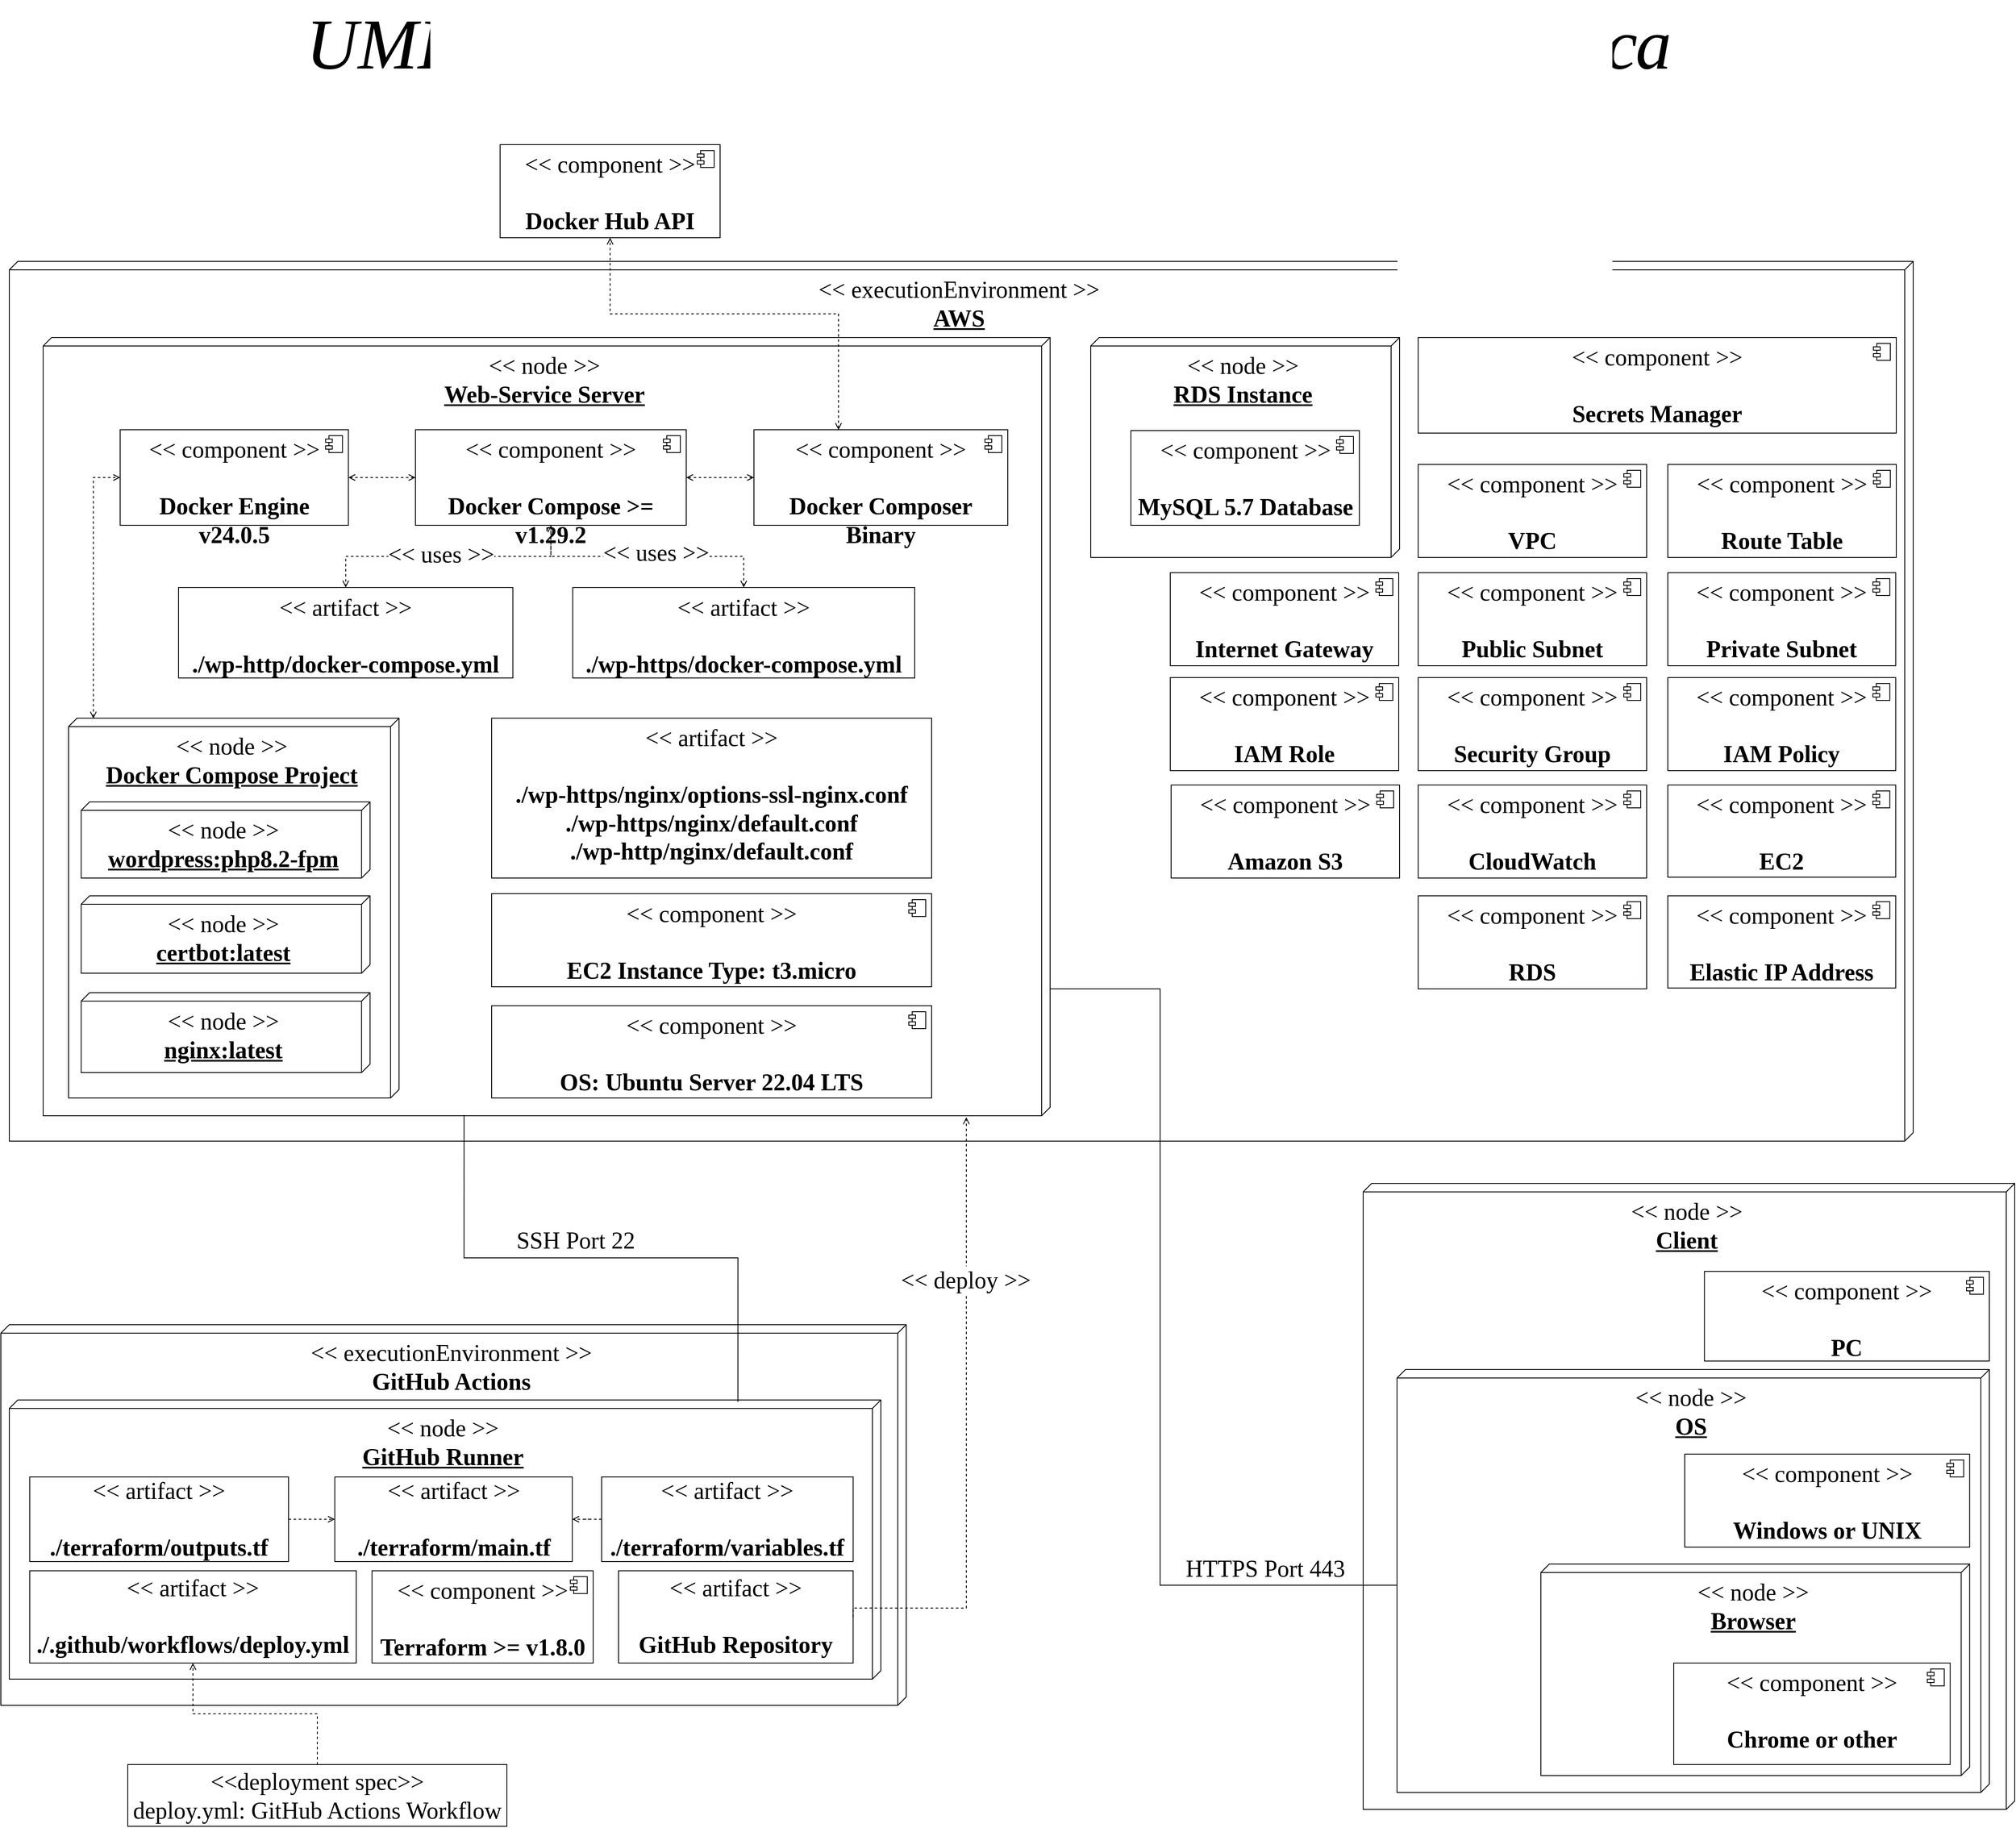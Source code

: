 <mxfile version="24.4.8" type="device">
  <diagram name="Страница — 1" id="VIXsuSBS1pq1h5ZDgpOF">
    <mxGraphModel dx="5908" dy="2408" grid="1" gridSize="10" guides="1" tooltips="1" connect="1" arrows="1" fold="1" page="1" pageScale="1" pageWidth="3300" pageHeight="2339" math="0" shadow="0">
      <root>
        <mxCell id="0" />
        <mxCell id="1" parent="0" />
        <mxCell id="cu2WuebdA3qUPu9hs7ft-30" value="&amp;lt;&amp;lt; executionEnvironment &amp;gt;&amp;gt;&lt;div style=&quot;font-size: 28px;&quot;&gt;&lt;b style=&quot;font-size: 28px;&quot;&gt;GitHub Actions&lt;/b&gt;&lt;/div&gt;" style="verticalAlign=top;align=center;shape=cube;size=10;direction=south;fontStyle=0;html=1;boundedLbl=1;spacingLeft=5;whiteSpace=wrap;fontFamily=GOST type B;fontSize=28;" parent="1" vertex="1">
          <mxGeometry x="483" y="1645" width="1070" height="450" as="geometry" />
        </mxCell>
        <mxCell id="cu2WuebdA3qUPu9hs7ft-31" value="&amp;lt;&amp;lt; node &amp;gt;&amp;gt;&lt;div style=&quot;font-size: 28px;&quot;&gt;&lt;b style=&quot;font-size: 28px;&quot;&gt;&lt;u style=&quot;font-size: 28px;&quot;&gt;GitHub Runner&lt;/u&gt;&lt;/b&gt;&lt;/div&gt;" style="verticalAlign=top;align=center;shape=cube;size=10;direction=south;html=1;boundedLbl=1;spacingLeft=5;whiteSpace=wrap;fontFamily=GOST type B;fontSize=28;" parent="cu2WuebdA3qUPu9hs7ft-30" vertex="1">
          <mxGeometry width="1030" height="330" relative="1" as="geometry">
            <mxPoint x="10" y="89" as="offset" />
          </mxGeometry>
        </mxCell>
        <mxCell id="cu2WuebdA3qUPu9hs7ft-32" value="&amp;lt;&amp;lt; artifact &amp;gt;&amp;gt;&lt;br style=&quot;font-size: 28px;&quot;&gt;&lt;br style=&quot;font-size: 28px;&quot;&gt;&lt;b style=&quot;font-size: 28px;&quot;&gt;./terraform/main.tf&lt;/b&gt;" style="html=1;align=center;verticalAlign=middle;dashed=0;whiteSpace=wrap;fontFamily=GOST type B;fontSize=28;" parent="cu2WuebdA3qUPu9hs7ft-30" vertex="1">
          <mxGeometry x="394.69" y="180" width="280.62" height="100" as="geometry" />
        </mxCell>
        <mxCell id="cu2WuebdA3qUPu9hs7ft-35" value="&amp;lt;&amp;lt; artifact &amp;gt;&amp;gt;&lt;br style=&quot;font-size: 28px;&quot;&gt;&lt;br style=&quot;font-size: 28px;&quot;&gt;&lt;b style=&quot;font-size: 28px;&quot;&gt;./terraform/outputs.tf&lt;/b&gt;" style="html=1;align=center;verticalAlign=middle;dashed=0;whiteSpace=wrap;fontFamily=GOST type B;fontSize=28;" parent="cu2WuebdA3qUPu9hs7ft-30" vertex="1">
          <mxGeometry x="34.15" y="180" width="305.85" height="100" as="geometry" />
        </mxCell>
        <mxCell id="cu2WuebdA3qUPu9hs7ft-36" value="&amp;lt;&amp;lt; artifact &amp;gt;&amp;gt;&lt;br style=&quot;font-size: 28px;&quot;&gt;&lt;br style=&quot;font-size: 28px;&quot;&gt;&lt;b style=&quot;font-size: 28px;&quot;&gt;./terraform/variables.tf&lt;/b&gt;" style="html=1;align=center;verticalAlign=middle;dashed=0;whiteSpace=wrap;fontFamily=GOST type B;fontSize=28;" parent="cu2WuebdA3qUPu9hs7ft-30" vertex="1">
          <mxGeometry x="710" y="180" width="297.23" height="100" as="geometry" />
        </mxCell>
        <mxCell id="cu2WuebdA3qUPu9hs7ft-37" value="&amp;lt;&amp;lt; artifact &amp;gt;&amp;gt;&lt;br style=&quot;font-size: 28px;&quot;&gt;&lt;br style=&quot;font-size: 28px;&quot;&gt;&lt;b style=&quot;font-size: 28px;&quot;&gt;./.github/workflows/deploy.yml&lt;/b&gt;" style="html=1;align=center;verticalAlign=middle;dashed=0;whiteSpace=wrap;fontFamily=GOST type B;fontSize=28;" parent="cu2WuebdA3qUPu9hs7ft-30" vertex="1">
          <mxGeometry x="34.15" y="290.9" width="385.85" height="109.1" as="geometry" />
        </mxCell>
        <mxCell id="cu2WuebdA3qUPu9hs7ft-38" style="edgeStyle=orthogonalEdgeStyle;rounded=0;orthogonalLoop=1;jettySize=auto;html=1;exitX=0;exitY=0.5;exitDx=0;exitDy=0;endArrow=open;endFill=0;dashed=1;fontFamily=GOST type B;fontSize=28;" parent="cu2WuebdA3qUPu9hs7ft-30" source="cu2WuebdA3qUPu9hs7ft-36" target="cu2WuebdA3qUPu9hs7ft-32" edge="1">
          <mxGeometry relative="1" as="geometry">
            <mxPoint x="497.907" y="461.286" as="sourcePoint" />
            <mxPoint x="497.907" y="323.247" as="targetPoint" />
          </mxGeometry>
        </mxCell>
        <mxCell id="cu2WuebdA3qUPu9hs7ft-39" style="edgeStyle=orthogonalEdgeStyle;rounded=0;orthogonalLoop=1;jettySize=auto;html=1;exitX=1;exitY=0.5;exitDx=0;exitDy=0;endArrow=open;endFill=0;dashed=1;entryX=0;entryY=0.5;entryDx=0;entryDy=0;fontFamily=GOST type B;fontSize=28;" parent="cu2WuebdA3qUPu9hs7ft-30" source="cu2WuebdA3qUPu9hs7ft-35" target="cu2WuebdA3qUPu9hs7ft-32" edge="1">
          <mxGeometry relative="1" as="geometry">
            <mxPoint x="726.173" y="214.349" as="sourcePoint" />
            <mxPoint x="676.24" y="214.349" as="targetPoint" />
          </mxGeometry>
        </mxCell>
        <mxCell id="cu2WuebdA3qUPu9hs7ft-50" value="&amp;lt;&amp;lt; artifact &amp;gt;&amp;gt;&lt;br style=&quot;font-size: 28px;&quot;&gt;&lt;br style=&quot;font-size: 28px;&quot;&gt;&lt;b style=&quot;font-size: 28px;&quot;&gt;GitHub Repository&lt;/b&gt;" style="html=1;align=center;verticalAlign=middle;dashed=0;whiteSpace=wrap;fontFamily=GOST type B;fontSize=28;" parent="cu2WuebdA3qUPu9hs7ft-30" vertex="1">
          <mxGeometry x="730" y="290.9" width="277.22" height="109.1" as="geometry" />
        </mxCell>
        <mxCell id="cu2WuebdA3qUPu9hs7ft-108" value="&amp;lt;&amp;lt; component &amp;gt;&amp;gt;&lt;div&gt;&lt;br&gt;&lt;div style=&quot;font-size: 28px;&quot;&gt;&lt;b style=&quot;font-size: 28px;&quot;&gt;Terraform &amp;gt;= v1.8.0&lt;/b&gt;&lt;/div&gt;&lt;/div&gt;" style="html=1;dropTarget=0;whiteSpace=wrap;fontFamily=GOST type B;fontSize=28;verticalAlign=top;" parent="cu2WuebdA3qUPu9hs7ft-30" vertex="1">
          <mxGeometry x="438.68" y="290.9" width="261.32" height="109.1" as="geometry" />
        </mxCell>
        <mxCell id="cu2WuebdA3qUPu9hs7ft-109" value="" style="shape=module;jettyWidth=8;jettyHeight=4;fontFamily=GOST type B;fontSize=28;verticalAlign=top;" parent="cu2WuebdA3qUPu9hs7ft-108" vertex="1">
          <mxGeometry x="1" width="20" height="20" relative="1" as="geometry">
            <mxPoint x="-27" y="7" as="offset" />
          </mxGeometry>
        </mxCell>
        <mxCell id="cu2WuebdA3qUPu9hs7ft-34" value="&amp;lt;&amp;lt;deployment spec&amp;gt;&amp;gt;&lt;br style=&quot;font-size: 28px;&quot;&gt;deploy.yml: GitHub Actions Workflow" style="html=1;align=center;verticalAlign=middle;dashed=0;whiteSpace=wrap;fontFamily=GOST type B;fontSize=28;" parent="1" vertex="1">
          <mxGeometry x="633" y="2165" width="448" height="73" as="geometry" />
        </mxCell>
        <mxCell id="cu2WuebdA3qUPu9hs7ft-33" style="edgeStyle=orthogonalEdgeStyle;rounded=0;orthogonalLoop=1;jettySize=auto;html=1;exitX=0.5;exitY=0;exitDx=0;exitDy=0;endArrow=open;endFill=0;dashed=1;fontSize=28;fontFamily=GOST type B;" parent="1" source="cu2WuebdA3qUPu9hs7ft-34" target="cu2WuebdA3qUPu9hs7ft-37" edge="1">
          <mxGeometry relative="1" as="geometry" />
        </mxCell>
        <mxCell id="cu2WuebdA3qUPu9hs7ft-111" value="&lt;font style=&quot;font-size: 28px;&quot;&gt;SSH Port 22&lt;/font&gt;" style="edgeLabel;html=1;align=center;verticalAlign=middle;resizable=0;points=[];fontSize=28;fontFamily=GOST type B;" parent="1" vertex="1" connectable="0">
          <mxGeometry x="1158.851" y="1540.0" as="geometry">
            <mxPoint x="3" y="5" as="offset" />
          </mxGeometry>
        </mxCell>
        <mxCell id="cu2WuebdA3qUPu9hs7ft-135" value="&amp;lt;&amp;lt; node &amp;gt;&amp;gt;&lt;div style=&quot;font-size: 28px;&quot;&gt;&lt;b style=&quot;font-size: 28px;&quot;&gt;&lt;u style=&quot;font-size: 28px;&quot;&gt;Client&lt;/u&gt;&lt;/b&gt;&lt;/div&gt;" style="verticalAlign=top;align=center;shape=cube;size=10;direction=south;html=1;boundedLbl=1;spacingLeft=5;whiteSpace=wrap;fontFamily=GOST type B;fontSize=28;" parent="1" vertex="1">
          <mxGeometry x="2093" y="1478" width="770" height="740" as="geometry" />
        </mxCell>
        <mxCell id="cu2WuebdA3qUPu9hs7ft-136" value="&amp;lt;&amp;lt; component &amp;gt;&amp;gt;&lt;div style=&quot;font-size: 28px;&quot;&gt;&lt;b style=&quot;font-size: 28px;&quot;&gt;&lt;br&gt;PC&lt;/b&gt;&lt;/div&gt;" style="html=1;dropTarget=0;whiteSpace=wrap;fontFamily=GOST type B;fontSize=28;verticalAlign=top;" parent="1" vertex="1">
          <mxGeometry x="2496.28" y="1582" width="336.72" height="106" as="geometry" />
        </mxCell>
        <mxCell id="cu2WuebdA3qUPu9hs7ft-137" value="" style="shape=module;jettyWidth=8;jettyHeight=4;fontFamily=GOST type B;fontSize=28;verticalAlign=top;" parent="cu2WuebdA3qUPu9hs7ft-136" vertex="1">
          <mxGeometry x="1" width="20" height="20" relative="1" as="geometry">
            <mxPoint x="-27" y="7" as="offset" />
          </mxGeometry>
        </mxCell>
        <mxCell id="cu2WuebdA3qUPu9hs7ft-138" value="&amp;lt;&amp;lt; node &amp;gt;&amp;gt;&lt;div style=&quot;font-size: 28px;&quot;&gt;&lt;b style=&quot;font-size: 28px;&quot;&gt;&lt;u style=&quot;font-size: 28px;&quot;&gt;OS&lt;/u&gt;&lt;/b&gt;&lt;/div&gt;" style="verticalAlign=top;align=center;shape=cube;size=10;direction=south;html=1;boundedLbl=1;spacingLeft=5;whiteSpace=wrap;fontFamily=GOST type B;fontSize=28;" parent="1" vertex="1">
          <mxGeometry x="2133" y="1698" width="700" height="500" as="geometry" />
        </mxCell>
        <mxCell id="cu2WuebdA3qUPu9hs7ft-139" value="&amp;lt;&amp;lt; component &amp;gt;&amp;gt;&lt;div&gt;&lt;br&gt;&lt;div style=&quot;font-size: 28px;&quot;&gt;&lt;b style=&quot;font-size: 28px;&quot;&gt;Windows or UNIX&lt;/b&gt;&lt;/div&gt;&lt;/div&gt;" style="html=1;dropTarget=0;whiteSpace=wrap;fontFamily=GOST type B;fontSize=28;verticalAlign=top;" parent="1" vertex="1">
          <mxGeometry x="2473" y="1798" width="336.72" height="110" as="geometry" />
        </mxCell>
        <mxCell id="cu2WuebdA3qUPu9hs7ft-140" value="" style="shape=module;jettyWidth=8;jettyHeight=4;fontFamily=GOST type B;fontSize=28;verticalAlign=top;" parent="cu2WuebdA3qUPu9hs7ft-139" vertex="1">
          <mxGeometry x="1" width="20" height="20" relative="1" as="geometry">
            <mxPoint x="-27" y="7" as="offset" />
          </mxGeometry>
        </mxCell>
        <mxCell id="cu2WuebdA3qUPu9hs7ft-141" value="&amp;lt;&amp;lt; node &amp;gt;&amp;gt;&lt;div style=&quot;font-size: 28px;&quot;&gt;&lt;b style=&quot;font-size: 28px;&quot;&gt;&lt;u style=&quot;font-size: 28px;&quot;&gt;Browser&lt;/u&gt;&lt;/b&gt;&lt;/div&gt;" style="verticalAlign=top;align=center;shape=cube;size=10;direction=south;html=1;boundedLbl=1;spacingLeft=5;whiteSpace=wrap;fontFamily=GOST type B;fontSize=28;" parent="1" vertex="1">
          <mxGeometry x="2303" y="1928" width="506.72" height="250" as="geometry" />
        </mxCell>
        <mxCell id="cu2WuebdA3qUPu9hs7ft-142" value="&amp;lt;&amp;lt; component &amp;gt;&amp;gt;&lt;div style=&quot;font-size: 28px;&quot;&gt;&lt;br&gt;&lt;/div&gt;&lt;div style=&quot;font-size: 28px;&quot;&gt;&lt;b&gt;Chrome or other&lt;/b&gt;&lt;/div&gt;" style="html=1;dropTarget=0;whiteSpace=wrap;fontFamily=GOST type B;fontSize=28;verticalAlign=top;" parent="1" vertex="1">
          <mxGeometry x="2460" y="2045" width="326.72" height="120" as="geometry" />
        </mxCell>
        <mxCell id="cu2WuebdA3qUPu9hs7ft-143" value="" style="shape=module;jettyWidth=8;jettyHeight=4;fontFamily=GOST type B;fontSize=28;verticalAlign=top;" parent="cu2WuebdA3qUPu9hs7ft-142" vertex="1">
          <mxGeometry x="1" width="20" height="20" relative="1" as="geometry">
            <mxPoint x="-27" y="7" as="offset" />
          </mxGeometry>
        </mxCell>
        <mxCell id="cu2WuebdA3qUPu9hs7ft-145" value="&lt;font style=&quot;font-size: 28px;&quot;&gt;HTTPS Port 443&lt;/font&gt;" style="edgeLabel;html=1;align=center;verticalAlign=middle;resizable=0;points=[];fontSize=28;fontFamily=GOST type B;" parent="1" vertex="1" connectable="0">
          <mxGeometry x="1993.001" y="1937.0" as="geometry">
            <mxPoint x="-16" y="-4" as="offset" />
          </mxGeometry>
        </mxCell>
        <mxCell id="cu2WuebdA3qUPu9hs7ft-184" value="&lt;font style=&quot;font-size: 85px;&quot;&gt;&lt;i style=&quot;font-size: 85px;&quot;&gt;&lt;span style=&quot;font-size: 85px;&quot;&gt;UML диаграмма развертывания веб-сервиса&lt;/span&gt;&lt;/i&gt;&lt;/font&gt;" style="edgeLabel;html=1;align=center;verticalAlign=middle;resizable=0;points=[];fontSize=85;fontFamily=GOST type B;fontStyle=0" parent="1" vertex="1" connectable="0">
          <mxGeometry x="1650.001" y="130.0" as="geometry" />
        </mxCell>
        <mxCell id="bVE5dfZladMgN1b7Eggr-86" value="&amp;lt;&amp;lt; executionEnvironment &amp;gt;&amp;gt;&lt;div style=&quot;font-size: 28px;&quot;&gt;&lt;b style=&quot;font-size: 28px;&quot;&gt;&lt;u style=&quot;font-size: 28px;&quot;&gt;AWS&lt;/u&gt;&lt;/b&gt;&lt;/div&gt;" style="verticalAlign=top;align=center;shape=cube;size=10;direction=south;html=1;boundedLbl=1;spacingLeft=5;whiteSpace=wrap;fontFamily=GOST type B;fontSize=28;" parent="1" vertex="1">
          <mxGeometry x="493" y="388" width="2250" height="1040" as="geometry" />
        </mxCell>
        <mxCell id="bVE5dfZladMgN1b7Eggr-87" value="&amp;lt;&amp;lt; node &amp;gt;&amp;gt;&lt;div style=&quot;font-size: 28px;&quot;&gt;&lt;b style=&quot;font-size: 28px;&quot;&gt;&lt;u style=&quot;font-size: 28px;&quot;&gt;Web-Service Server&lt;/u&gt;&lt;/b&gt;&lt;/div&gt;" style="verticalAlign=top;align=center;shape=cube;size=10;direction=south;html=1;boundedLbl=1;spacingLeft=5;whiteSpace=wrap;fontFamily=GOST type B;fontSize=28;" parent="1" vertex="1">
          <mxGeometry x="533" y="478" width="1190" height="920" as="geometry" />
        </mxCell>
        <mxCell id="bVE5dfZladMgN1b7Eggr-88" value="&amp;lt;&amp;lt; component &amp;gt;&amp;gt;&lt;div&gt;&lt;br&gt;&lt;div style=&quot;&quot;&gt;&lt;b style=&quot;font-size: 28px;&quot;&gt;Docker Engine v&lt;/b&gt;&lt;span style=&quot;background-color: initial;&quot;&gt;&lt;b&gt;24.0.5&lt;/b&gt;&lt;/span&gt;&lt;/div&gt;&lt;/div&gt;" style="html=1;dropTarget=0;whiteSpace=wrap;fontFamily=GOST type B;fontSize=28;verticalAlign=top;" parent="1" vertex="1">
          <mxGeometry x="624" y="587" width="269.72" height="113" as="geometry" />
        </mxCell>
        <mxCell id="bVE5dfZladMgN1b7Eggr-89" value="" style="shape=module;jettyWidth=8;jettyHeight=4;fontFamily=GOST type B;fontSize=28;verticalAlign=top;" parent="bVE5dfZladMgN1b7Eggr-88" vertex="1">
          <mxGeometry x="1" width="20" height="20" relative="1" as="geometry">
            <mxPoint x="-27" y="7" as="offset" />
          </mxGeometry>
        </mxCell>
        <mxCell id="bVE5dfZladMgN1b7Eggr-90" value="&amp;lt;&amp;lt; component &amp;gt;&amp;gt;&lt;div&gt;&lt;br&gt;&lt;div style=&quot;&quot;&gt;&lt;b style=&quot;font-size: 28px;&quot;&gt;Docker Compose &amp;gt;= v&lt;/b&gt;&lt;span style=&quot;background-color: initial;&quot;&gt;&lt;b&gt;1.29.2&lt;/b&gt;&lt;/span&gt;&lt;/div&gt;&lt;/div&gt;" style="html=1;dropTarget=0;whiteSpace=wrap;fontFamily=GOST type B;fontSize=28;verticalAlign=top;" parent="1" vertex="1">
          <mxGeometry x="973" y="587" width="320" height="113" as="geometry" />
        </mxCell>
        <mxCell id="bVE5dfZladMgN1b7Eggr-91" value="" style="shape=module;jettyWidth=8;jettyHeight=4;fontFamily=GOST type B;fontSize=28;verticalAlign=top;" parent="bVE5dfZladMgN1b7Eggr-90" vertex="1">
          <mxGeometry x="1" width="20" height="20" relative="1" as="geometry">
            <mxPoint x="-27" y="7" as="offset" />
          </mxGeometry>
        </mxCell>
        <mxCell id="bVE5dfZladMgN1b7Eggr-92" value="&amp;lt;&amp;lt; component &amp;gt;&amp;gt;&lt;div&gt;&lt;br&gt;&lt;div style=&quot;font-size: 28px;&quot;&gt;&lt;b style=&quot;font-size: 28px;&quot;&gt;Docker Composer Binary&lt;/b&gt;&lt;/div&gt;&lt;/div&gt;" style="html=1;dropTarget=0;whiteSpace=wrap;fontFamily=GOST type B;fontSize=28;verticalAlign=top;" parent="1" vertex="1">
          <mxGeometry x="1373" y="587" width="300" height="113" as="geometry" />
        </mxCell>
        <mxCell id="bVE5dfZladMgN1b7Eggr-93" value="" style="shape=module;jettyWidth=8;jettyHeight=4;fontFamily=GOST type B;fontSize=28;verticalAlign=top;" parent="bVE5dfZladMgN1b7Eggr-92" vertex="1">
          <mxGeometry x="1" width="20" height="20" relative="1" as="geometry">
            <mxPoint x="-27" y="7" as="offset" />
          </mxGeometry>
        </mxCell>
        <mxCell id="bVE5dfZladMgN1b7Eggr-94" value="&amp;lt;&amp;lt; artifact &amp;gt;&amp;gt;&lt;br style=&quot;font-size: 28px;&quot;&gt;&lt;br style=&quot;font-size: 28px;&quot;&gt;&lt;b style=&quot;font-size: 28px;&quot;&gt;./wp-https/docker-compose.yml&lt;/b&gt;" style="html=1;align=center;verticalAlign=top;dashed=0;whiteSpace=wrap;fontFamily=GOST type B;fontSize=28;" parent="1" vertex="1">
          <mxGeometry x="1158.85" y="773.5" width="404.15" height="107" as="geometry" />
        </mxCell>
        <mxCell id="bVE5dfZladMgN1b7Eggr-95" value="&amp;lt;&amp;lt; artifact &amp;gt;&amp;gt;&lt;br style=&quot;font-size: 28px;&quot;&gt;&lt;br style=&quot;font-size: 28px;&quot;&gt;&lt;b style=&quot;font-size: 28px;&quot;&gt;./wp-http/docker-compose.yml&lt;/b&gt;" style="html=1;align=center;verticalAlign=top;dashed=0;whiteSpace=wrap;fontFamily=GOST type B;fontSize=28;" parent="1" vertex="1">
          <mxGeometry x="693" y="773.5" width="395.13" height="107" as="geometry" />
        </mxCell>
        <mxCell id="bVE5dfZladMgN1b7Eggr-96" style="edgeStyle=orthogonalEdgeStyle;rounded=0;orthogonalLoop=1;jettySize=auto;html=1;exitX=0.5;exitY=1;exitDx=0;exitDy=0;endArrow=open;endFill=0;dashed=1;entryX=0.5;entryY=0;entryDx=0;entryDy=0;fontSize=28;fontFamily=GOST type B;" parent="1" source="bVE5dfZladMgN1b7Eggr-90" target="bVE5dfZladMgN1b7Eggr-95" edge="1">
          <mxGeometry relative="1" as="geometry">
            <mxPoint x="369.233" y="1439" as="sourcePoint" />
            <mxPoint x="705.833" y="819" as="targetPoint" />
          </mxGeometry>
        </mxCell>
        <mxCell id="bVE5dfZladMgN1b7Eggr-97" style="edgeStyle=orthogonalEdgeStyle;rounded=0;orthogonalLoop=1;jettySize=auto;html=1;exitX=0.5;exitY=1;exitDx=0;exitDy=0;endArrow=open;endFill=0;dashed=1;entryX=0.5;entryY=0;entryDx=0;entryDy=0;fontSize=28;fontFamily=GOST type B;startArrow=open;startFill=0;" parent="1" source="bVE5dfZladMgN1b7Eggr-90" target="bVE5dfZladMgN1b7Eggr-94" edge="1">
          <mxGeometry relative="1" as="geometry">
            <mxPoint x="1036.573" y="729" as="sourcePoint" />
            <mxPoint x="935.659" y="809" as="targetPoint" />
          </mxGeometry>
        </mxCell>
        <mxCell id="bVE5dfZladMgN1b7Eggr-98" value="&lt;font style=&quot;font-size: 28px;&quot;&gt;&amp;lt;&amp;lt; uses &amp;gt;&amp;gt;&lt;/font&gt;" style="edgeLabel;html=1;align=center;verticalAlign=middle;resizable=0;points=[];fontSize=28;fontFamily=GOST type B;" parent="bVE5dfZladMgN1b7Eggr-97" vertex="1" connectable="0">
          <mxGeometry x="-0.294" relative="1" as="geometry">
            <mxPoint x="-200" y="-3" as="offset" />
          </mxGeometry>
        </mxCell>
        <mxCell id="bVE5dfZladMgN1b7Eggr-99" style="edgeStyle=orthogonalEdgeStyle;rounded=0;orthogonalLoop=1;jettySize=auto;html=1;endArrow=open;endFill=0;dashed=1;fontSize=28;fontFamily=GOST type B;startArrow=open;startFill=0;" parent="1" source="bVE5dfZladMgN1b7Eggr-90" target="bVE5dfZladMgN1b7Eggr-88" edge="1">
          <mxGeometry relative="1" as="geometry">
            <mxPoint x="1036.573" y="729" as="sourcePoint" />
            <mxPoint x="935.659" y="809" as="targetPoint" />
          </mxGeometry>
        </mxCell>
        <mxCell id="bVE5dfZladMgN1b7Eggr-100" style="edgeStyle=orthogonalEdgeStyle;rounded=0;orthogonalLoop=1;jettySize=auto;html=1;endArrow=open;endFill=0;dashed=1;exitX=0;exitY=0.5;exitDx=0;exitDy=0;fontSize=28;fontFamily=GOST type B;startArrow=open;startFill=0;" parent="1" source="bVE5dfZladMgN1b7Eggr-92" target="bVE5dfZladMgN1b7Eggr-90" edge="1">
          <mxGeometry relative="1" as="geometry">
            <mxPoint x="1212.361" y="639" as="sourcePoint" />
            <mxPoint x="1212.361" y="407" as="targetPoint" />
          </mxGeometry>
        </mxCell>
        <mxCell id="bVE5dfZladMgN1b7Eggr-101" value="&amp;lt;&amp;lt; node&amp;nbsp;&amp;gt;&amp;gt;&lt;div style=&quot;font-size: 28px;&quot;&gt;&lt;b style=&quot;font-size: 28px;&quot;&gt;&lt;u style=&quot;font-size: 28px;&quot;&gt;Docker Compose Project&lt;/u&gt;&lt;/b&gt;&lt;/div&gt;" style="verticalAlign=top;align=center;shape=cube;size=10;direction=south;html=1;boundedLbl=1;spacingLeft=5;whiteSpace=wrap;fontFamily=GOST type B;fontSize=28;" parent="1" vertex="1">
          <mxGeometry x="563" y="928" width="390.58" height="449" as="geometry" />
        </mxCell>
        <mxCell id="bVE5dfZladMgN1b7Eggr-102" value="&amp;lt;&amp;lt; node &amp;gt;&amp;gt;&lt;div style=&quot;font-size: 28px;&quot;&gt;&lt;b style=&quot;font-size: 28px;&quot;&gt;&lt;u style=&quot;font-size: 28px;&quot;&gt;wordpress:php8.2-fpm&lt;/u&gt;&lt;/b&gt;&lt;/div&gt;" style="verticalAlign=top;align=center;shape=cube;size=10;direction=south;html=1;boundedLbl=1;spacingLeft=5;whiteSpace=wrap;fontFamily=GOST type B;fontSize=28;" parent="1" vertex="1">
          <mxGeometry x="577.9" y="1027" width="341.4" height="90" as="geometry" />
        </mxCell>
        <mxCell id="bVE5dfZladMgN1b7Eggr-103" value="&amp;lt;&amp;lt; node&amp;nbsp;&amp;gt;&amp;gt;&lt;div style=&quot;font-size: 28px;&quot;&gt;&lt;b style=&quot;font-size: 28px;&quot;&gt;&lt;u style=&quot;font-size: 28px;&quot;&gt;certbot:latest&lt;/u&gt;&lt;/b&gt;&lt;/div&gt;" style="verticalAlign=top;align=center;shape=cube;size=10;direction=south;html=1;boundedLbl=1;spacingLeft=5;whiteSpace=wrap;fontFamily=GOST type B;fontSize=28;" parent="1" vertex="1">
          <mxGeometry x="577.9" y="1138" width="341.4" height="91.5" as="geometry" />
        </mxCell>
        <mxCell id="bVE5dfZladMgN1b7Eggr-104" value="&amp;lt;&amp;lt; node&amp;nbsp;&amp;gt;&amp;gt;&lt;div style=&quot;font-size: 28px;&quot;&gt;&lt;b style=&quot;font-size: 28px;&quot;&gt;&lt;u style=&quot;font-size: 28px;&quot;&gt;nginx:latest&lt;/u&gt;&lt;/b&gt;&lt;/div&gt;" style="verticalAlign=top;align=center;shape=cube;size=10;direction=south;html=1;boundedLbl=1;spacingLeft=5;whiteSpace=wrap;fontFamily=GOST type B;fontSize=28;" parent="1" vertex="1">
          <mxGeometry x="577.9" y="1252.5" width="341.4" height="94.5" as="geometry" />
        </mxCell>
        <mxCell id="bVE5dfZladMgN1b7Eggr-105" style="edgeStyle=orthogonalEdgeStyle;rounded=0;orthogonalLoop=1;jettySize=auto;html=1;endArrow=open;endFill=0;dashed=1;exitX=0.001;exitY=0.925;exitDx=0;exitDy=0;exitPerimeter=0;fontSize=28;fontFamily=GOST type B;entryX=0;entryY=0.5;entryDx=0;entryDy=0;startArrow=open;startFill=0;" parent="1" source="bVE5dfZladMgN1b7Eggr-101" target="bVE5dfZladMgN1b7Eggr-88" edge="1">
          <mxGeometry relative="1" as="geometry">
            <mxPoint x="824.978" y="899" as="sourcePoint" />
            <mxPoint x="783" y="678" as="targetPoint" />
            <Array as="points" />
          </mxGeometry>
        </mxCell>
        <mxCell id="bVE5dfZladMgN1b7Eggr-106" value="&amp;lt;&amp;lt; component &amp;gt;&amp;gt;&lt;br style=&quot;font-size: 28px;&quot;&gt;&lt;br style=&quot;font-size: 28px;&quot;&gt;&lt;div style=&quot;font-size: 28px;&quot;&gt;&lt;b style=&quot;font-size: 28px;&quot;&gt;EC2 Instance Type: t3.micro&lt;/b&gt;&lt;/div&gt;" style="html=1;dropTarget=0;whiteSpace=wrap;fontFamily=GOST type B;fontSize=28;verticalAlign=top;" parent="1" vertex="1">
          <mxGeometry x="1063" y="1135.5" width="520" height="110" as="geometry" />
        </mxCell>
        <mxCell id="bVE5dfZladMgN1b7Eggr-107" value="" style="shape=module;jettyWidth=8;jettyHeight=4;fontFamily=GOST type B;fontSize=28;verticalAlign=top;" parent="bVE5dfZladMgN1b7Eggr-106" vertex="1">
          <mxGeometry x="1" width="20" height="20" relative="1" as="geometry">
            <mxPoint x="-27" y="7" as="offset" />
          </mxGeometry>
        </mxCell>
        <mxCell id="bVE5dfZladMgN1b7Eggr-108" value="&amp;lt;&amp;lt; component &amp;gt;&amp;gt;&lt;br style=&quot;font-size: 28px;&quot;&gt;&lt;br style=&quot;font-size: 28px;&quot;&gt;&lt;div style=&quot;font-size: 28px;&quot;&gt;&lt;b style=&quot;font-size: 28px;&quot;&gt;OS: Ubuntu Server 22.04 LTS&lt;/b&gt;&lt;/div&gt;" style="html=1;dropTarget=0;whiteSpace=wrap;fontFamily=GOST type B;fontSize=28;verticalAlign=top;" parent="1" vertex="1">
          <mxGeometry x="1063" y="1268" width="520" height="109" as="geometry" />
        </mxCell>
        <mxCell id="bVE5dfZladMgN1b7Eggr-109" value="" style="shape=module;jettyWidth=8;jettyHeight=4;fontFamily=GOST type B;fontSize=28;verticalAlign=top;" parent="bVE5dfZladMgN1b7Eggr-108" vertex="1">
          <mxGeometry x="1" width="20" height="20" relative="1" as="geometry">
            <mxPoint x="-27" y="7" as="offset" />
          </mxGeometry>
        </mxCell>
        <mxCell id="bVE5dfZladMgN1b7Eggr-110" value="&lt;font style=&quot;font-size: 28px;&quot;&gt;&amp;lt;&amp;lt; uses &amp;gt;&amp;gt;&lt;/font&gt;" style="edgeLabel;html=1;align=center;verticalAlign=middle;resizable=0;points=[];fontSize=28;fontFamily=GOST type B;" parent="1" vertex="1" connectable="0">
          <mxGeometry x="1256.499" y="731.48" as="geometry" />
        </mxCell>
        <mxCell id="bVE5dfZladMgN1b7Eggr-112" value="&amp;lt;&amp;lt; node &amp;gt;&amp;gt;&lt;div style=&quot;font-size: 28px;&quot;&gt;&lt;b style=&quot;font-size: 28px;&quot;&gt;&lt;u style=&quot;font-size: 28px;&quot;&gt;RDS Instance&lt;/u&gt;&lt;/b&gt;&lt;/div&gt;" style="verticalAlign=top;align=center;shape=cube;size=10;direction=south;html=1;boundedLbl=1;spacingLeft=5;whiteSpace=wrap;fontFamily=GOST type B;fontSize=28;" parent="1" vertex="1">
          <mxGeometry x="1771" y="478" width="365" height="260" as="geometry" />
        </mxCell>
        <mxCell id="bVE5dfZladMgN1b7Eggr-113" value="&amp;lt;&amp;lt; component &amp;gt;&amp;gt;&lt;div&gt;&lt;br&gt;&lt;div style=&quot;font-size: 28px;&quot;&gt;&lt;b style=&quot;font-size: 28px;&quot;&gt;Docker Hub API&lt;/b&gt;&lt;/div&gt;&lt;/div&gt;" style="html=1;dropTarget=0;whiteSpace=wrap;fontFamily=GOST type B;fontSize=28;verticalAlign=top;" parent="1" vertex="1">
          <mxGeometry x="1073.0" y="250" width="260" height="110" as="geometry" />
        </mxCell>
        <mxCell id="bVE5dfZladMgN1b7Eggr-114" value="" style="shape=module;jettyWidth=8;jettyHeight=4;fontFamily=GOST type B;fontSize=28;verticalAlign=top;" parent="bVE5dfZladMgN1b7Eggr-113" vertex="1">
          <mxGeometry x="1" width="20" height="20" relative="1" as="geometry">
            <mxPoint x="-27" y="7" as="offset" />
          </mxGeometry>
        </mxCell>
        <mxCell id="bVE5dfZladMgN1b7Eggr-115" style="edgeStyle=orthogonalEdgeStyle;rounded=0;orthogonalLoop=1;jettySize=auto;html=1;endArrow=open;endFill=0;dashed=1;entryX=0.5;entryY=1;entryDx=0;entryDy=0;fontSize=28;fontFamily=GOST type B;exitX=0.333;exitY=0.002;exitDx=0;exitDy=0;exitPerimeter=0;startArrow=open;startFill=0;" parent="1" source="bVE5dfZladMgN1b7Eggr-92" target="bVE5dfZladMgN1b7Eggr-113" edge="1">
          <mxGeometry relative="1" as="geometry">
            <mxPoint x="1473" y="590" as="sourcePoint" />
            <mxPoint x="1184.658" y="696" as="targetPoint" />
            <Array as="points">
              <mxPoint x="1473" y="450" />
              <mxPoint x="1203" y="450" />
            </Array>
          </mxGeometry>
        </mxCell>
        <mxCell id="bVE5dfZladMgN1b7Eggr-116" value="&amp;lt;&amp;lt; component &amp;gt;&amp;gt;&lt;div&gt;&lt;br&gt;&lt;div style=&quot;font-size: 28px;&quot;&gt;&lt;b style=&quot;font-size: 28px;&quot;&gt;MySQL 5.7 Database&lt;/b&gt;&lt;/div&gt;&lt;/div&gt;" style="html=1;dropTarget=0;whiteSpace=wrap;fontFamily=GOST type B;fontSize=28;verticalAlign=top;" parent="1" vertex="1">
          <mxGeometry x="1818.5" y="588" width="270" height="112" as="geometry" />
        </mxCell>
        <mxCell id="bVE5dfZladMgN1b7Eggr-117" value="" style="shape=module;jettyWidth=8;jettyHeight=4;fontFamily=GOST type B;fontSize=28;verticalAlign=top;" parent="bVE5dfZladMgN1b7Eggr-116" vertex="1">
          <mxGeometry x="1" width="20" height="20" relative="1" as="geometry">
            <mxPoint x="-27" y="7" as="offset" />
          </mxGeometry>
        </mxCell>
        <mxCell id="bVE5dfZladMgN1b7Eggr-118" value="&amp;lt;&amp;lt; component &amp;gt;&amp;gt;&lt;div style=&quot;font-size: 28px;&quot;&gt;&lt;b style=&quot;font-size: 28px;&quot;&gt;&lt;br style=&quot;font-size: 28px;&quot;&gt;&lt;/b&gt;&lt;/div&gt;&lt;div style=&quot;font-size: 28px;&quot;&gt;&lt;b style=&quot;font-size: 28px;&quot;&gt;Route Table&lt;/b&gt;&lt;/div&gt;" style="html=1;dropTarget=0;whiteSpace=wrap;fontFamily=GOST type B;fontSize=28;verticalAlign=top;" parent="1" vertex="1">
          <mxGeometry x="2453" y="628" width="270" height="110" as="geometry" />
        </mxCell>
        <mxCell id="bVE5dfZladMgN1b7Eggr-119" value="" style="shape=module;jettyWidth=8;jettyHeight=4;fontFamily=GOST type B;fontSize=28;verticalAlign=top;" parent="bVE5dfZladMgN1b7Eggr-118" vertex="1">
          <mxGeometry x="1" width="20" height="20" relative="1" as="geometry">
            <mxPoint x="-27" y="7" as="offset" />
          </mxGeometry>
        </mxCell>
        <mxCell id="bVE5dfZladMgN1b7Eggr-130" value="&amp;lt;&amp;lt; component &amp;gt;&amp;gt;&lt;div style=&quot;font-size: 28px;&quot;&gt;&lt;b style=&quot;font-size: 28px;&quot;&gt;&lt;br style=&quot;font-size: 28px;&quot;&gt;&lt;/b&gt;&lt;/div&gt;&lt;div style=&quot;font-size: 28px;&quot;&gt;&lt;b style=&quot;font-size: 28px;&quot;&gt;EC2&lt;/b&gt;&lt;/div&gt;" style="html=1;dropTarget=0;whiteSpace=wrap;fontFamily=GOST type B;fontSize=28;verticalAlign=top;" parent="1" vertex="1">
          <mxGeometry x="2453" y="1007" width="269.36" height="109" as="geometry" />
        </mxCell>
        <mxCell id="bVE5dfZladMgN1b7Eggr-131" value="" style="shape=module;jettyWidth=8;jettyHeight=4;fontFamily=GOST type B;fontSize=28;verticalAlign=top;" parent="bVE5dfZladMgN1b7Eggr-130" vertex="1">
          <mxGeometry x="1" width="20" height="20" relative="1" as="geometry">
            <mxPoint x="-27" y="7" as="offset" />
          </mxGeometry>
        </mxCell>
        <mxCell id="bVE5dfZladMgN1b7Eggr-142" value="&amp;lt;&amp;lt; component &amp;gt;&amp;gt;&lt;div&gt;&lt;b style=&quot;background-color: initial;&quot;&gt;&lt;br&gt;&lt;/b&gt;&lt;/div&gt;&lt;div&gt;&lt;b style=&quot;background-color: initial;&quot;&gt;Secrets Manager&lt;/b&gt;&lt;/div&gt;" style="html=1;dropTarget=0;whiteSpace=wrap;fontFamily=GOST type B;fontSize=28;verticalAlign=top;" parent="1" vertex="1">
          <mxGeometry x="2158" y="478" width="565" height="113" as="geometry" />
        </mxCell>
        <mxCell id="bVE5dfZladMgN1b7Eggr-143" value="" style="shape=module;jettyWidth=8;jettyHeight=4;fontFamily=GOST type B;fontSize=28;verticalAlign=top;" parent="bVE5dfZladMgN1b7Eggr-142" vertex="1">
          <mxGeometry x="1" width="20" height="20" relative="1" as="geometry">
            <mxPoint x="-27" y="7" as="offset" />
          </mxGeometry>
        </mxCell>
        <mxCell id="bVE5dfZladMgN1b7Eggr-146" value="&amp;lt;&amp;lt; artifact &amp;gt;&amp;gt;&lt;br style=&quot;font-size: 28px;&quot;&gt;&lt;br style=&quot;font-size: 28px;&quot;&gt;&lt;b style=&quot;font-size: 28px;&quot;&gt;./wp-https/nginx/options-ssl-nginx.conf&lt;/b&gt;&lt;b style=&quot;font-size: 28px;&quot;&gt;&lt;br style=&quot;font-size: 28px;&quot;&gt;&lt;/b&gt;&lt;div style=&quot;font-size: 28px;&quot;&gt;&lt;b style=&quot;font-size: 28px;&quot;&gt;./wp-https/nginx/default.conf&lt;/b&gt;&lt;div style=&quot;font-size: 28px;&quot;&gt;&lt;b style=&quot;font-size: 28px;&quot;&gt;./wp-http/nginx/default.conf&lt;/b&gt;&lt;/div&gt;&lt;/div&gt;" style="html=1;align=center;verticalAlign=top;dashed=0;whiteSpace=wrap;fontFamily=GOST type B;fontSize=28;" parent="1" vertex="1">
          <mxGeometry x="1063" y="928" width="520" height="189" as="geometry" />
        </mxCell>
        <mxCell id="cu2WuebdA3qUPu9hs7ft-144" style="edgeStyle=orthogonalEdgeStyle;rounded=0;orthogonalLoop=1;jettySize=auto;html=1;endArrow=none;endFill=0;exitX=0;exitY=0;exitDx=255;exitDy=700;entryX=0.837;entryY=0;entryDx=0;entryDy=0;entryPerimeter=0;exitPerimeter=0;fontSize=28;fontFamily=GOST type B;" parent="1" source="cu2WuebdA3qUPu9hs7ft-138" target="bVE5dfZladMgN1b7Eggr-87" edge="1">
          <mxGeometry relative="1" as="geometry">
            <mxPoint x="1387" y="1727" as="sourcePoint" />
            <mxPoint x="1559.92" y="1331.16" as="targetPoint" />
            <Array as="points">
              <mxPoint x="1853" y="1953" />
              <mxPoint x="1853" y="1248" />
            </Array>
          </mxGeometry>
        </mxCell>
        <mxCell id="cu2WuebdA3qUPu9hs7ft-110" style="edgeStyle=orthogonalEdgeStyle;rounded=0;orthogonalLoop=1;jettySize=auto;html=1;endArrow=none;endFill=0;exitX=0.007;exitY=0.164;exitDx=0;exitDy=0;entryX=0.999;entryY=0.582;entryDx=0;entryDy=0;entryPerimeter=0;exitPerimeter=0;fontSize=28;fontFamily=GOST type B;" parent="1" source="cu2WuebdA3qUPu9hs7ft-31" target="bVE5dfZladMgN1b7Eggr-87" edge="1">
          <mxGeometry relative="1" as="geometry">
            <mxPoint x="1033" y="1578" as="sourcePoint" />
            <mxPoint x="1203" y="1328" as="targetPoint" />
          </mxGeometry>
        </mxCell>
        <mxCell id="dZBJtB4iivztmbpcv_K5-1" value="&amp;lt;&amp;lt; component &amp;gt;&amp;gt;&lt;div style=&quot;font-size: 28px;&quot;&gt;&lt;b style=&quot;font-size: 28px;&quot;&gt;&lt;br style=&quot;font-size: 28px;&quot;&gt;&lt;/b&gt;&lt;/div&gt;&lt;div style=&quot;font-size: 28px;&quot;&gt;&lt;b&gt;Private Subnet&lt;/b&gt;&lt;/div&gt;" style="html=1;dropTarget=0;whiteSpace=wrap;fontFamily=GOST type B;fontSize=28;verticalAlign=top;" parent="1" vertex="1">
          <mxGeometry x="2453" y="756" width="269.36" height="110" as="geometry" />
        </mxCell>
        <mxCell id="dZBJtB4iivztmbpcv_K5-2" value="" style="shape=module;jettyWidth=8;jettyHeight=4;fontFamily=GOST type B;fontSize=28;verticalAlign=top;" parent="dZBJtB4iivztmbpcv_K5-1" vertex="1">
          <mxGeometry x="1" width="20" height="20" relative="1" as="geometry">
            <mxPoint x="-27" y="7" as="offset" />
          </mxGeometry>
        </mxCell>
        <mxCell id="dZBJtB4iivztmbpcv_K5-3" value="&amp;lt;&amp;lt; component &amp;gt;&amp;gt;&lt;div style=&quot;font-size: 28px;&quot;&gt;&lt;b style=&quot;font-size: 28px;&quot;&gt;&lt;br style=&quot;font-size: 28px;&quot;&gt;&lt;/b&gt;&lt;/div&gt;&lt;div style=&quot;font-size: 28px;&quot;&gt;&lt;b&gt;IAM Policy&lt;/b&gt;&lt;/div&gt;" style="html=1;dropTarget=0;whiteSpace=wrap;fontFamily=GOST type B;fontSize=28;verticalAlign=top;" parent="1" vertex="1">
          <mxGeometry x="2453" y="880" width="269.36" height="110" as="geometry" />
        </mxCell>
        <mxCell id="dZBJtB4iivztmbpcv_K5-4" value="" style="shape=module;jettyWidth=8;jettyHeight=4;fontFamily=GOST type B;fontSize=28;verticalAlign=top;" parent="dZBJtB4iivztmbpcv_K5-3" vertex="1">
          <mxGeometry x="1" width="20" height="20" relative="1" as="geometry">
            <mxPoint x="-27" y="7" as="offset" />
          </mxGeometry>
        </mxCell>
        <mxCell id="dZBJtB4iivztmbpcv_K5-5" value="&amp;lt;&amp;lt; component &amp;gt;&amp;gt;&lt;div style=&quot;font-size: 28px;&quot;&gt;&lt;b style=&quot;font-size: 28px;&quot;&gt;&lt;br style=&quot;font-size: 28px;&quot;&gt;&lt;/b&gt;&lt;/div&gt;&lt;div style=&quot;font-size: 28px;&quot;&gt;&lt;b style=&quot;font-size: 28px;&quot;&gt;Elastic IP Address&lt;/b&gt;&lt;/div&gt;" style="html=1;dropTarget=0;whiteSpace=wrap;fontFamily=GOST type B;fontSize=28;verticalAlign=top;" parent="1" vertex="1">
          <mxGeometry x="2453" y="1138" width="269.36" height="109" as="geometry" />
        </mxCell>
        <mxCell id="dZBJtB4iivztmbpcv_K5-6" value="" style="shape=module;jettyWidth=8;jettyHeight=4;fontFamily=GOST type B;fontSize=28;verticalAlign=top;" parent="dZBJtB4iivztmbpcv_K5-5" vertex="1">
          <mxGeometry x="1" width="20" height="20" relative="1" as="geometry">
            <mxPoint x="-27" y="7" as="offset" />
          </mxGeometry>
        </mxCell>
        <mxCell id="dZBJtB4iivztmbpcv_K5-11" value="&amp;lt;&amp;lt; component &amp;gt;&amp;gt;&lt;div style=&quot;font-size: 28px;&quot;&gt;&lt;b style=&quot;font-size: 28px;&quot;&gt;&lt;br style=&quot;font-size: 28px;&quot;&gt;&lt;/b&gt;&lt;/div&gt;&lt;div style=&quot;font-size: 28px;&quot;&gt;&lt;b style=&quot;font-size: 28px;&quot;&gt;VPC&lt;/b&gt;&lt;/div&gt;" style="html=1;dropTarget=0;whiteSpace=wrap;fontFamily=GOST type B;fontSize=28;verticalAlign=top;" parent="1" vertex="1">
          <mxGeometry x="2158" y="628" width="270" height="110" as="geometry" />
        </mxCell>
        <mxCell id="dZBJtB4iivztmbpcv_K5-12" value="" style="shape=module;jettyWidth=8;jettyHeight=4;fontFamily=GOST type B;fontSize=28;verticalAlign=top;" parent="dZBJtB4iivztmbpcv_K5-11" vertex="1">
          <mxGeometry x="1" width="20" height="20" relative="1" as="geometry">
            <mxPoint x="-27" y="7" as="offset" />
          </mxGeometry>
        </mxCell>
        <mxCell id="dZBJtB4iivztmbpcv_K5-13" value="&amp;lt;&amp;lt; component &amp;gt;&amp;gt;&lt;div style=&quot;font-size: 28px;&quot;&gt;&lt;b style=&quot;font-size: 28px;&quot;&gt;&lt;br style=&quot;font-size: 28px;&quot;&gt;&lt;/b&gt;&lt;/div&gt;&lt;div style=&quot;font-size: 28px;&quot;&gt;&lt;b style=&quot;font-size: 28px;&quot;&gt;Public Subnet&lt;/b&gt;&lt;/div&gt;" style="html=1;dropTarget=0;whiteSpace=wrap;fontFamily=GOST type B;fontSize=28;verticalAlign=top;" parent="1" vertex="1">
          <mxGeometry x="2158" y="756" width="270" height="110" as="geometry" />
        </mxCell>
        <mxCell id="dZBJtB4iivztmbpcv_K5-14" value="" style="shape=module;jettyWidth=8;jettyHeight=4;fontFamily=GOST type B;fontSize=28;verticalAlign=top;" parent="dZBJtB4iivztmbpcv_K5-13" vertex="1">
          <mxGeometry x="1" width="20" height="20" relative="1" as="geometry">
            <mxPoint x="-27" y="7" as="offset" />
          </mxGeometry>
        </mxCell>
        <mxCell id="dZBJtB4iivztmbpcv_K5-15" value="&amp;lt;&amp;lt; component &amp;gt;&amp;gt;&lt;div style=&quot;font-size: 28px;&quot;&gt;&lt;b style=&quot;font-size: 28px;&quot;&gt;&lt;br style=&quot;font-size: 28px;&quot;&gt;&lt;/b&gt;&lt;/div&gt;&lt;div style=&quot;font-size: 28px;&quot;&gt;&lt;b style=&quot;font-size: 28px;&quot;&gt;Security Group&lt;/b&gt;&lt;/div&gt;" style="html=1;dropTarget=0;whiteSpace=wrap;fontFamily=GOST type B;fontSize=28;verticalAlign=top;" parent="1" vertex="1">
          <mxGeometry x="2158" y="880" width="270" height="110" as="geometry" />
        </mxCell>
        <mxCell id="dZBJtB4iivztmbpcv_K5-16" value="" style="shape=module;jettyWidth=8;jettyHeight=4;fontFamily=GOST type B;fontSize=28;verticalAlign=top;" parent="dZBJtB4iivztmbpcv_K5-15" vertex="1">
          <mxGeometry x="1" width="20" height="20" relative="1" as="geometry">
            <mxPoint x="-27" y="7" as="offset" />
          </mxGeometry>
        </mxCell>
        <mxCell id="dZBJtB4iivztmbpcv_K5-17" value="&amp;lt;&amp;lt; component &amp;gt;&amp;gt;&lt;div style=&quot;font-size: 28px;&quot;&gt;&lt;b style=&quot;font-size: 28px;&quot;&gt;&lt;br style=&quot;font-size: 28px;&quot;&gt;&lt;/b&gt;&lt;/div&gt;&lt;div style=&quot;font-size: 28px;&quot;&gt;&lt;b style=&quot;font-size: 28px;&quot;&gt;CloudWatch&lt;/b&gt;&lt;/div&gt;" style="html=1;dropTarget=0;whiteSpace=wrap;fontFamily=GOST type B;fontSize=28;verticalAlign=top;" parent="1" vertex="1">
          <mxGeometry x="2158" y="1007" width="270" height="110" as="geometry" />
        </mxCell>
        <mxCell id="dZBJtB4iivztmbpcv_K5-18" value="" style="shape=module;jettyWidth=8;jettyHeight=4;fontFamily=GOST type B;fontSize=28;verticalAlign=top;" parent="dZBJtB4iivztmbpcv_K5-17" vertex="1">
          <mxGeometry x="1" width="20" height="20" relative="1" as="geometry">
            <mxPoint x="-27" y="7" as="offset" />
          </mxGeometry>
        </mxCell>
        <mxCell id="dZBJtB4iivztmbpcv_K5-19" value="&amp;lt;&amp;lt; component &amp;gt;&amp;gt;&lt;div style=&quot;font-size: 28px;&quot;&gt;&lt;b style=&quot;font-size: 28px;&quot;&gt;&lt;br style=&quot;font-size: 28px;&quot;&gt;&lt;/b&gt;&lt;/div&gt;&lt;div style=&quot;font-size: 28px;&quot;&gt;&lt;b style=&quot;font-size: 28px;&quot;&gt;Internet Gateway&lt;/b&gt;&lt;/div&gt;" style="html=1;dropTarget=0;whiteSpace=wrap;fontFamily=GOST type B;fontSize=28;verticalAlign=top;" parent="1" vertex="1">
          <mxGeometry x="1865" y="756" width="270" height="110" as="geometry" />
        </mxCell>
        <mxCell id="dZBJtB4iivztmbpcv_K5-20" value="" style="shape=module;jettyWidth=8;jettyHeight=4;fontFamily=GOST type B;fontSize=28;verticalAlign=top;" parent="dZBJtB4iivztmbpcv_K5-19" vertex="1">
          <mxGeometry x="1" width="20" height="20" relative="1" as="geometry">
            <mxPoint x="-27" y="7" as="offset" />
          </mxGeometry>
        </mxCell>
        <mxCell id="dZBJtB4iivztmbpcv_K5-21" value="&amp;lt;&amp;lt; component &amp;gt;&amp;gt;&lt;div style=&quot;font-size: 28px;&quot;&gt;&lt;b style=&quot;font-size: 28px;&quot;&gt;&lt;br style=&quot;font-size: 28px;&quot;&gt;&lt;/b&gt;&lt;/div&gt;&lt;div style=&quot;font-size: 28px;&quot;&gt;&lt;b style=&quot;font-size: 28px;&quot;&gt;IAM Role&lt;/b&gt;&lt;/div&gt;" style="html=1;dropTarget=0;whiteSpace=wrap;fontFamily=GOST type B;fontSize=28;verticalAlign=top;" parent="1" vertex="1">
          <mxGeometry x="1865" y="880" width="270" height="110" as="geometry" />
        </mxCell>
        <mxCell id="dZBJtB4iivztmbpcv_K5-22" value="" style="shape=module;jettyWidth=8;jettyHeight=4;fontFamily=GOST type B;fontSize=28;verticalAlign=top;" parent="dZBJtB4iivztmbpcv_K5-21" vertex="1">
          <mxGeometry x="1" width="20" height="20" relative="1" as="geometry">
            <mxPoint x="-27" y="7" as="offset" />
          </mxGeometry>
        </mxCell>
        <mxCell id="dZBJtB4iivztmbpcv_K5-23" value="&amp;lt;&amp;lt; component &amp;gt;&amp;gt;&lt;div style=&quot;font-size: 28px;&quot;&gt;&lt;b style=&quot;font-size: 28px;&quot;&gt;&lt;br style=&quot;font-size: 28px;&quot;&gt;&lt;/b&gt;&lt;/div&gt;&lt;div style=&quot;font-size: 28px;&quot;&gt;&lt;b&gt;Amazon S3&lt;/b&gt;&lt;/div&gt;" style="html=1;dropTarget=0;whiteSpace=wrap;fontFamily=GOST type B;fontSize=28;verticalAlign=top;" parent="1" vertex="1">
          <mxGeometry x="1866" y="1007" width="270" height="110" as="geometry" />
        </mxCell>
        <mxCell id="dZBJtB4iivztmbpcv_K5-24" value="" style="shape=module;jettyWidth=8;jettyHeight=4;fontFamily=GOST type B;fontSize=28;verticalAlign=top;" parent="dZBJtB4iivztmbpcv_K5-23" vertex="1">
          <mxGeometry x="1" width="20" height="20" relative="1" as="geometry">
            <mxPoint x="-27" y="7" as="offset" />
          </mxGeometry>
        </mxCell>
        <mxCell id="dZBJtB4iivztmbpcv_K5-25" value="&amp;lt;&amp;lt; component &amp;gt;&amp;gt;&lt;div style=&quot;font-size: 28px;&quot;&gt;&lt;b style=&quot;font-size: 28px;&quot;&gt;&lt;br style=&quot;font-size: 28px;&quot;&gt;&lt;/b&gt;&lt;/div&gt;&lt;div style=&quot;font-size: 28px;&quot;&gt;&lt;b style=&quot;font-size: 28px;&quot;&gt;RDS&lt;/b&gt;&lt;/div&gt;" style="html=1;dropTarget=0;whiteSpace=wrap;fontFamily=GOST type B;fontSize=28;verticalAlign=top;" parent="1" vertex="1">
          <mxGeometry x="2158" y="1138" width="270" height="110" as="geometry" />
        </mxCell>
        <mxCell id="dZBJtB4iivztmbpcv_K5-26" value="" style="shape=module;jettyWidth=8;jettyHeight=4;fontFamily=GOST type B;fontSize=28;verticalAlign=top;" parent="dZBJtB4iivztmbpcv_K5-25" vertex="1">
          <mxGeometry x="1" width="20" height="20" relative="1" as="geometry">
            <mxPoint x="-27" y="7" as="offset" />
          </mxGeometry>
        </mxCell>
        <mxCell id="cu2WuebdA3qUPu9hs7ft-61" style="edgeStyle=orthogonalEdgeStyle;rounded=0;orthogonalLoop=1;jettySize=auto;html=1;exitX=1;exitY=0.5;exitDx=0;exitDy=0;endArrow=open;endFill=0;dashed=1;fontSize=28;fontFamily=GOST type B;entryX=1.002;entryY=0.084;entryDx=0;entryDy=0;entryPerimeter=0;" parent="1" source="cu2WuebdA3qUPu9hs7ft-50" target="bVE5dfZladMgN1b7Eggr-87" edge="1">
          <mxGeometry relative="1" as="geometry">
            <mxPoint x="1183.5" y="2014" as="sourcePoint" />
            <mxPoint x="1624" y="1369" as="targetPoint" />
            <Array as="points">
              <mxPoint x="1490" y="1980" />
              <mxPoint x="1624" y="1980" />
              <mxPoint x="1624" y="1400" />
            </Array>
          </mxGeometry>
        </mxCell>
        <mxCell id="cu2WuebdA3qUPu9hs7ft-62" value="&lt;font style=&quot;font-size: 28px;&quot;&gt;&amp;lt;&amp;lt; deploy&amp;nbsp;&amp;gt;&amp;gt;&lt;/font&gt;" style="edgeLabel;html=1;align=center;verticalAlign=middle;resizable=0;points=[];fontSize=28;fontFamily=GOST type B;" parent="cu2WuebdA3qUPu9hs7ft-61" vertex="1" connectable="0">
          <mxGeometry x="-0.294" relative="1" as="geometry">
            <mxPoint x="-1" y="-277" as="offset" />
          </mxGeometry>
        </mxCell>
      </root>
    </mxGraphModel>
  </diagram>
</mxfile>
